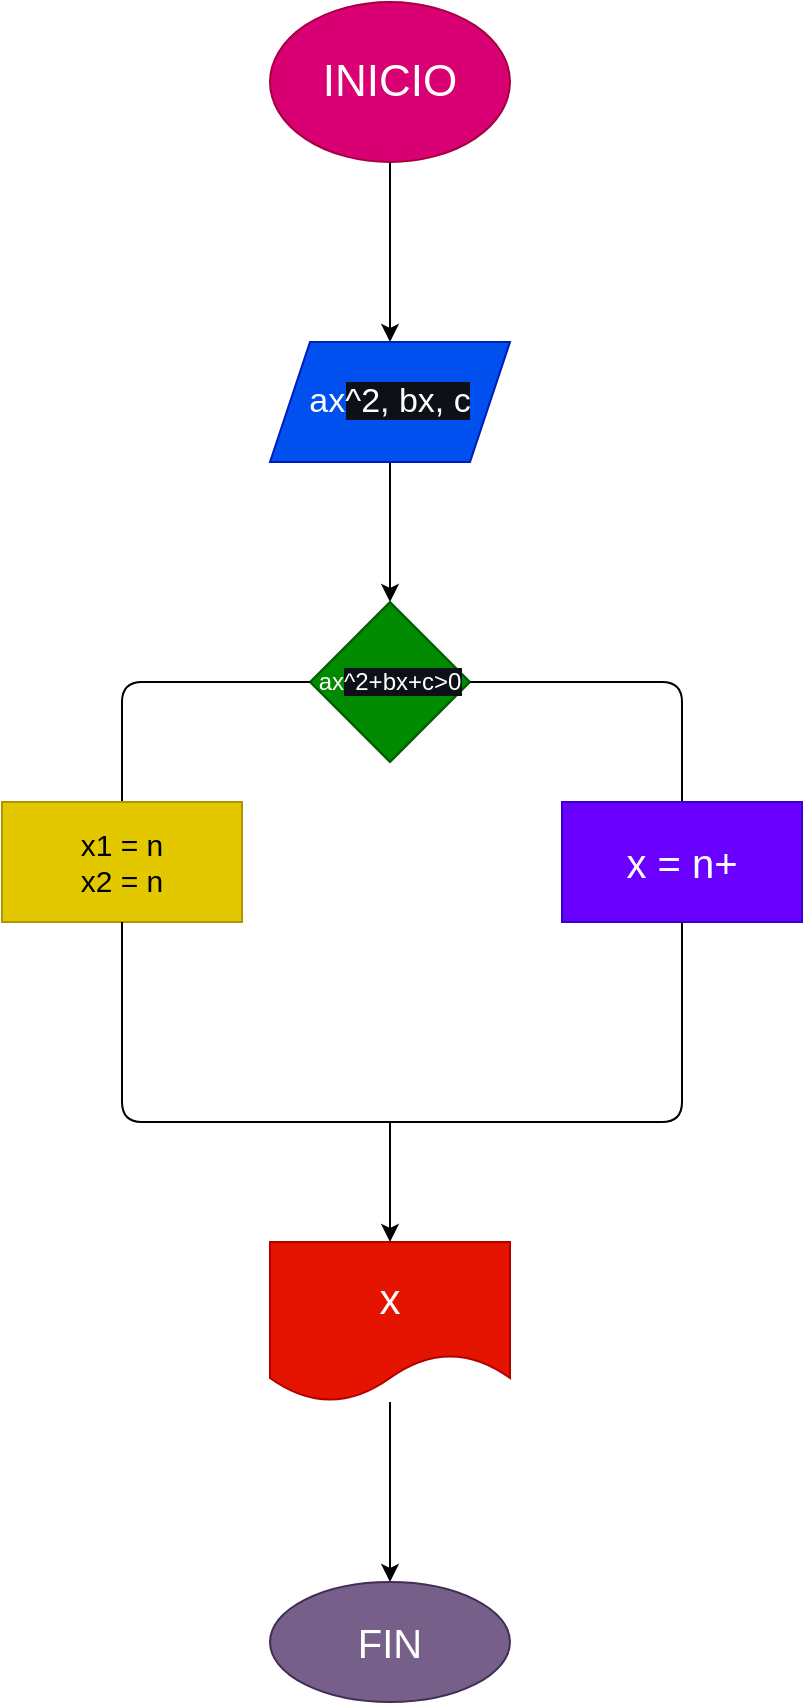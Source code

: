 <mxfile>
    <diagram id="Kj2JvSP3StzwGpllOqgJ" name="Página-1">
        <mxGraphModel dx="1204" dy="790" grid="1" gridSize="10" guides="1" tooltips="1" connect="1" arrows="1" fold="1" page="1" pageScale="1" pageWidth="827" pageHeight="1169" math="0" shadow="0">
            <root>
                <mxCell id="0"/>
                <mxCell id="1" parent="0"/>
                <mxCell id="4" value="" style="edgeStyle=none;html=1;" edge="1" parent="1" source="2" target="3">
                    <mxGeometry relative="1" as="geometry"/>
                </mxCell>
                <mxCell id="2" value="&lt;font style=&quot;font-size: 22px&quot;&gt;INICIO&lt;/font&gt;" style="ellipse;whiteSpace=wrap;html=1;fillColor=#d80073;fontColor=#ffffff;strokeColor=#A50040;" vertex="1" parent="1">
                    <mxGeometry x="354" y="40" width="120" height="80" as="geometry"/>
                </mxCell>
                <mxCell id="6" value="" style="edgeStyle=none;html=1;" edge="1" parent="1" source="3" target="5">
                    <mxGeometry relative="1" as="geometry"/>
                </mxCell>
                <mxCell id="3" value="&lt;font color=&quot;#ffffff&quot; style=&quot;font-size: 17px&quot;&gt;ax&lt;span style=&quot;background-color: rgb(13 , 17 , 23)&quot;&gt;^2, bx, c&lt;/span&gt;&lt;/font&gt;" style="shape=parallelogram;perimeter=parallelogramPerimeter;whiteSpace=wrap;html=1;fixedSize=1;fillColor=#0050ef;fontColor=#ffffff;strokeColor=#001DBC;" vertex="1" parent="1">
                    <mxGeometry x="354" y="210" width="120" height="60" as="geometry"/>
                </mxCell>
                <mxCell id="5" value="&lt;font color=&quot;#ffffff&quot;&gt;ax&lt;span style=&quot;background-color: rgb(13 , 17 , 23)&quot;&gt;^2+bx+c&amp;gt;0&lt;/span&gt;&lt;/font&gt;" style="rhombus;whiteSpace=wrap;html=1;fillColor=#008a00;fontColor=#ffffff;strokeColor=#005700;" vertex="1" parent="1">
                    <mxGeometry x="374" y="340" width="80" height="80" as="geometry"/>
                </mxCell>
                <mxCell id="7" value="" style="endArrow=none;html=1;" edge="1" parent="1">
                    <mxGeometry width="50" height="50" relative="1" as="geometry">
                        <mxPoint x="280" y="440" as="sourcePoint"/>
                        <mxPoint x="374" y="380" as="targetPoint"/>
                        <Array as="points">
                            <mxPoint x="280" y="380"/>
                        </Array>
                    </mxGeometry>
                </mxCell>
                <mxCell id="8" value="" style="endArrow=none;html=1;" edge="1" parent="1">
                    <mxGeometry width="50" height="50" relative="1" as="geometry">
                        <mxPoint x="454" y="380" as="sourcePoint"/>
                        <mxPoint x="560" y="440" as="targetPoint"/>
                        <Array as="points">
                            <mxPoint x="560" y="380"/>
                        </Array>
                    </mxGeometry>
                </mxCell>
                <mxCell id="10" value="&lt;font style=&quot;font-size: 20px&quot;&gt;x = n+&lt;/font&gt;" style="rounded=0;whiteSpace=wrap;html=1;fillColor=#6a00ff;fontColor=#ffffff;strokeColor=#3700CC;" vertex="1" parent="1">
                    <mxGeometry x="500" y="440" width="120" height="60" as="geometry"/>
                </mxCell>
                <mxCell id="11" value="&lt;font style=&quot;font-size: 15px&quot;&gt;x1 = n&lt;br&gt;x2 = n&lt;/font&gt;" style="rounded=0;whiteSpace=wrap;html=1;fillColor=#e3c800;fontColor=#000000;strokeColor=#B09500;" vertex="1" parent="1">
                    <mxGeometry x="220" y="440" width="120" height="60" as="geometry"/>
                </mxCell>
                <mxCell id="12" value="" style="endArrow=none;html=1;entryX=0.5;entryY=1;entryDx=0;entryDy=0;" edge="1" parent="1" target="10">
                    <mxGeometry width="50" height="50" relative="1" as="geometry">
                        <mxPoint x="280" y="500" as="sourcePoint"/>
                        <mxPoint x="330" y="450" as="targetPoint"/>
                        <Array as="points">
                            <mxPoint x="280" y="600"/>
                            <mxPoint x="420" y="600"/>
                            <mxPoint x="560" y="600"/>
                        </Array>
                    </mxGeometry>
                </mxCell>
                <mxCell id="13" value="" style="endArrow=classic;html=1;" edge="1" parent="1">
                    <mxGeometry width="50" height="50" relative="1" as="geometry">
                        <mxPoint x="414" y="600" as="sourcePoint"/>
                        <mxPoint x="414" y="660" as="targetPoint"/>
                    </mxGeometry>
                </mxCell>
                <mxCell id="16" value="" style="edgeStyle=none;html=1;" edge="1" parent="1" source="14" target="15">
                    <mxGeometry relative="1" as="geometry"/>
                </mxCell>
                <mxCell id="14" value="&lt;font style=&quot;font-size: 21px&quot;&gt;x&lt;/font&gt;" style="shape=document;whiteSpace=wrap;html=1;boundedLbl=1;fillColor=#e51400;fontColor=#ffffff;strokeColor=#B20000;" vertex="1" parent="1">
                    <mxGeometry x="354" y="660" width="120" height="80" as="geometry"/>
                </mxCell>
                <mxCell id="15" value="&lt;font style=&quot;font-size: 20px&quot;&gt;FIN&lt;/font&gt;" style="ellipse;whiteSpace=wrap;html=1;fillColor=#76608a;fontColor=#ffffff;strokeColor=#432D57;" vertex="1" parent="1">
                    <mxGeometry x="354" y="830" width="120" height="60" as="geometry"/>
                </mxCell>
                <mxCell id="17" value="V" style="text;html=1;resizable=0;autosize=1;align=center;verticalAlign=middle;points=[];fillColor=none;strokeColor=none;rounded=0;fontColor=#FFFFFF;" vertex="1" parent="1">
                    <mxGeometry x="480" y="350" width="20" height="20" as="geometry"/>
                </mxCell>
                <mxCell id="18" value="F" style="text;html=1;resizable=0;autosize=1;align=center;verticalAlign=middle;points=[];fillColor=none;strokeColor=none;rounded=0;fontColor=#FFFFFF;" vertex="1" parent="1">
                    <mxGeometry x="320" y="350" width="20" height="20" as="geometry"/>
                </mxCell>
            </root>
        </mxGraphModel>
    </diagram>
</mxfile>